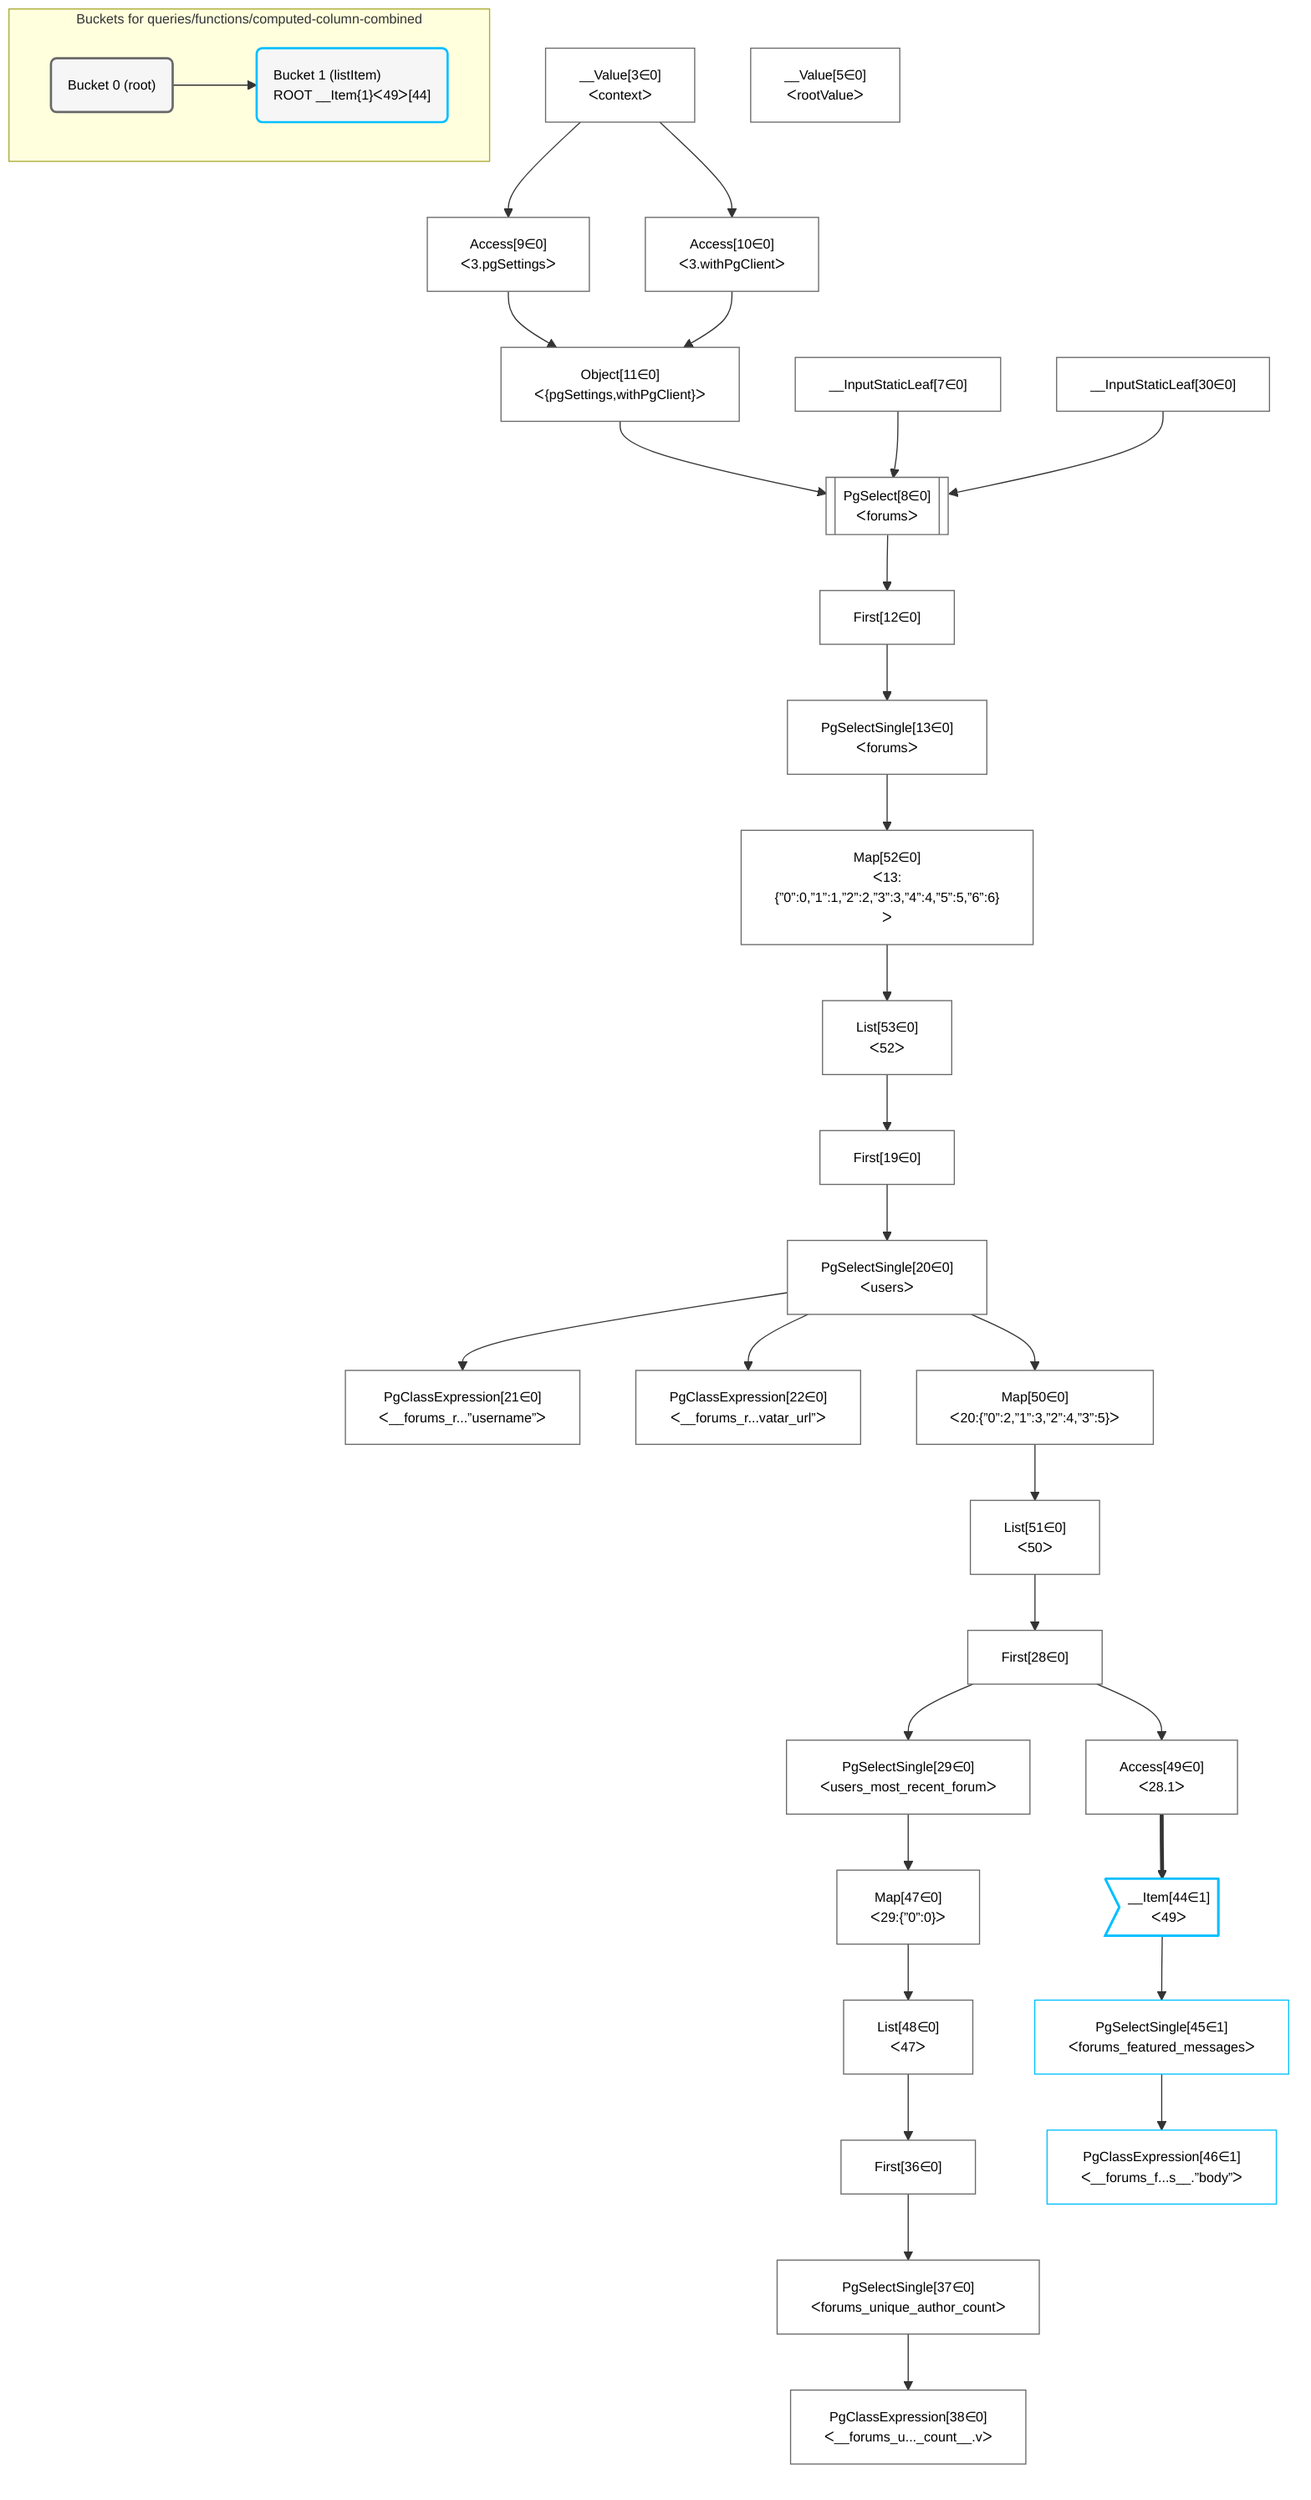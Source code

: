 %%{init: {'themeVariables': { 'fontSize': '12px'}}}%%
graph TD
    classDef path fill:#eee,stroke:#000,color:#000
    classDef plan fill:#fff,stroke-width:1px,color:#000
    classDef itemplan fill:#fff,stroke-width:2px,color:#000
    classDef sideeffectplan fill:#f00,stroke-width:2px,color:#000
    classDef bucket fill:#f6f6f6,color:#000,stroke-width:2px,text-align:left


    %% define steps
    __Value3["__Value[3∈0]<br />ᐸcontextᐳ"]:::plan
    __Value5["__Value[5∈0]<br />ᐸrootValueᐳ"]:::plan
    __InputStaticLeaf7["__InputStaticLeaf[7∈0]"]:::plan
    Access9["Access[9∈0]<br />ᐸ3.pgSettingsᐳ"]:::plan
    Access10["Access[10∈0]<br />ᐸ3.withPgClientᐳ"]:::plan
    Object11["Object[11∈0]<br />ᐸ{pgSettings,withPgClient}ᐳ"]:::plan
    __InputStaticLeaf30["__InputStaticLeaf[30∈0]"]:::plan
    PgSelect8[["PgSelect[8∈0]<br />ᐸforumsᐳ"]]:::plan
    First12["First[12∈0]"]:::plan
    PgSelectSingle13["PgSelectSingle[13∈0]<br />ᐸforumsᐳ"]:::plan
    Map52["Map[52∈0]<br />ᐸ13:{”0”:0,”1”:1,”2”:2,”3”:3,”4”:4,”5”:5,”6”:6}ᐳ"]:::plan
    List53["List[53∈0]<br />ᐸ52ᐳ"]:::plan
    First19["First[19∈0]"]:::plan
    PgSelectSingle20["PgSelectSingle[20∈0]<br />ᐸusersᐳ"]:::plan
    PgClassExpression21["PgClassExpression[21∈0]<br />ᐸ__forums_r...”username”ᐳ"]:::plan
    PgClassExpression22["PgClassExpression[22∈0]<br />ᐸ__forums_r...vatar_url”ᐳ"]:::plan
    Map50["Map[50∈0]<br />ᐸ20:{”0”:2,”1”:3,”2”:4,”3”:5}ᐳ"]:::plan
    List51["List[51∈0]<br />ᐸ50ᐳ"]:::plan
    First28["First[28∈0]"]:::plan
    PgSelectSingle29["PgSelectSingle[29∈0]<br />ᐸusers_most_recent_forumᐳ"]:::plan
    Map47["Map[47∈0]<br />ᐸ29:{”0”:0}ᐳ"]:::plan
    List48["List[48∈0]<br />ᐸ47ᐳ"]:::plan
    First36["First[36∈0]"]:::plan
    PgSelectSingle37["PgSelectSingle[37∈0]<br />ᐸforums_unique_author_countᐳ"]:::plan
    PgClassExpression38["PgClassExpression[38∈0]<br />ᐸ__forums_u..._count__.vᐳ"]:::plan
    Access49["Access[49∈0]<br />ᐸ28.1ᐳ"]:::plan
    __Item44>"__Item[44∈1]<br />ᐸ49ᐳ"]:::itemplan
    PgSelectSingle45["PgSelectSingle[45∈1]<br />ᐸforums_featured_messagesᐳ"]:::plan
    PgClassExpression46["PgClassExpression[46∈1]<br />ᐸ__forums_f...s__.”body”ᐳ"]:::plan

    %% plan dependencies
    __Value3 --> Access9
    __Value3 --> Access10
    Access9 & Access10 --> Object11
    Object11 & __InputStaticLeaf7 & __InputStaticLeaf30 --> PgSelect8
    PgSelect8 --> First12
    First12 --> PgSelectSingle13
    PgSelectSingle13 --> Map52
    Map52 --> List53
    List53 --> First19
    First19 --> PgSelectSingle20
    PgSelectSingle20 --> PgClassExpression21
    PgSelectSingle20 --> PgClassExpression22
    PgSelectSingle20 --> Map50
    Map50 --> List51
    List51 --> First28
    First28 --> PgSelectSingle29
    PgSelectSingle29 --> Map47
    Map47 --> List48
    List48 --> First36
    First36 --> PgSelectSingle37
    PgSelectSingle37 --> PgClassExpression38
    First28 --> Access49
    Access49 ==> __Item44
    __Item44 --> PgSelectSingle45
    PgSelectSingle45 --> PgClassExpression46

    subgraph "Buckets for queries/functions/computed-column-combined"
    Bucket0("Bucket 0 (root)"):::bucket
    classDef bucket0 stroke:#696969
    class Bucket0,__Value3,__Value5,__InputStaticLeaf7,PgSelect8,Access9,Access10,Object11,First12,PgSelectSingle13,First19,PgSelectSingle20,PgClassExpression21,PgClassExpression22,First28,PgSelectSingle29,__InputStaticLeaf30,First36,PgSelectSingle37,PgClassExpression38,Map47,List48,Access49,Map50,List51,Map52,List53 bucket0
    Bucket1("Bucket 1 (listItem)<br />ROOT __Item{1}ᐸ49ᐳ[44]"):::bucket
    classDef bucket1 stroke:#00bfff
    class Bucket1,__Item44,PgSelectSingle45,PgClassExpression46 bucket1
    Bucket0 --> Bucket1
    end